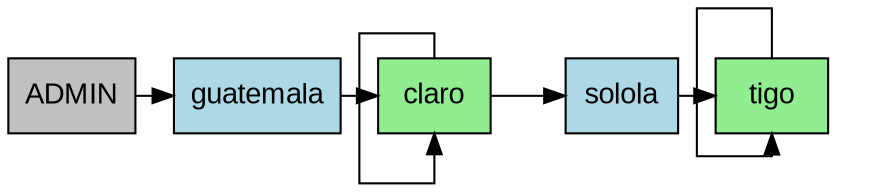 digraph MatrizDispersa {
  node [shape=box, style=filled, fontname=Arial];
  splines=ortho;
  rankdir=TB;
  "ADMIN" [fillcolor=gray, group=1, pos="0,0!"];
  "guatemala" [fillcolor=lightblue, group=2, pos="2,0!"];
  "ADMIN" -> "guatemala";
  "claro" [fillcolor=lightblue, group=3, pos="3,0!"];
  "guatemala" -> "claro";
  "claro" [fillcolor=lightgreen, group=1, pos="0,-1!"];
  "claro" -> "claro";
  "solola" [fillcolor=lightblue, group=4, pos="4,0!"];
  "claro" -> "solola";
  "tigo" [fillcolor=lightblue, group=5, pos="5,0!"];
  "solola" -> "tigo";
  "tigo" [fillcolor=lightgreen, group=1, pos="0,-1!"];
  "tigo" -> "tigo";
  { rank=same; "ADMIN" "guatemala" "claro" "solola" "tigo" }
}
